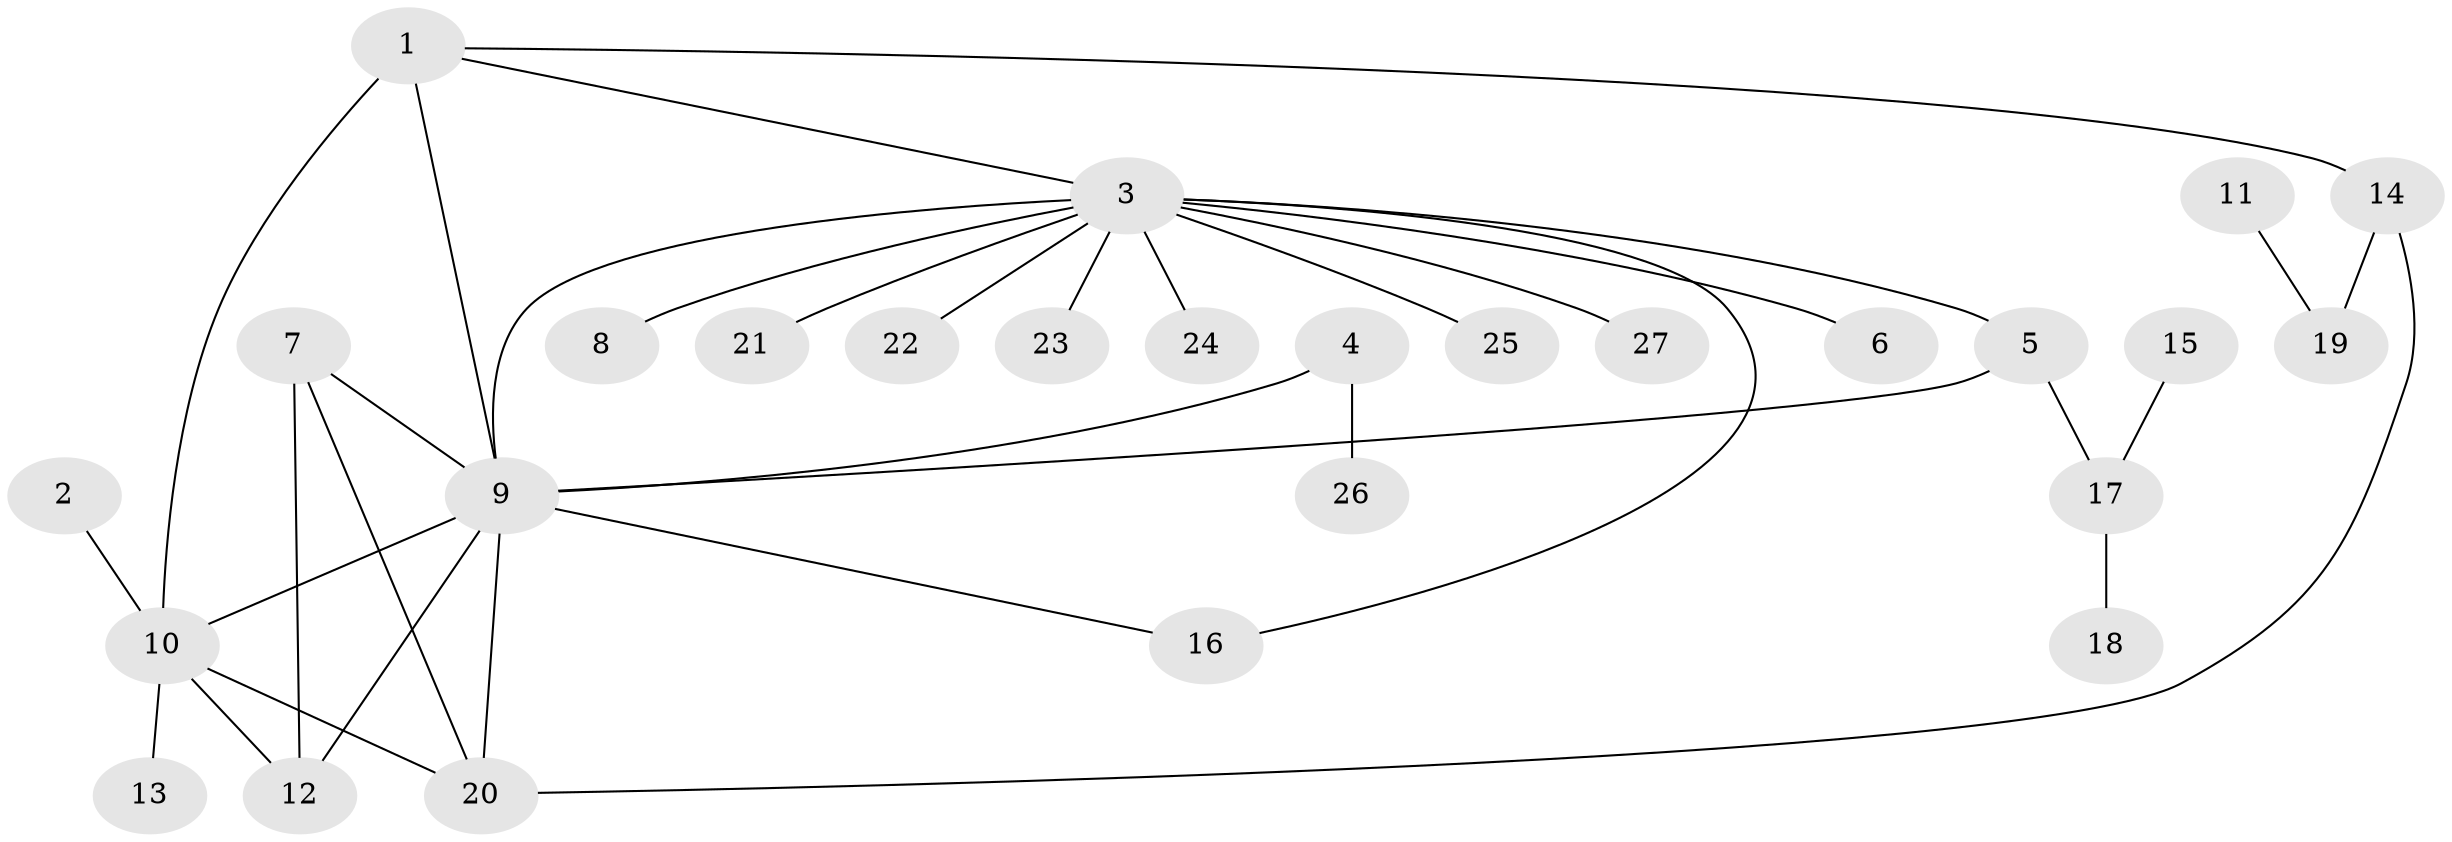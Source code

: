 // original degree distribution, {10: 0.018867924528301886, 4: 0.11320754716981132, 5: 0.03773584905660377, 8: 0.018867924528301886, 3: 0.03773584905660377, 14: 0.018867924528301886, 7: 0.018867924528301886, 1: 0.4716981132075472, 2: 0.2641509433962264}
// Generated by graph-tools (version 1.1) at 2025/02/03/09/25 03:02:40]
// undirected, 27 vertices, 35 edges
graph export_dot {
graph [start="1"]
  node [color=gray90,style=filled];
  1;
  2;
  3;
  4;
  5;
  6;
  7;
  8;
  9;
  10;
  11;
  12;
  13;
  14;
  15;
  16;
  17;
  18;
  19;
  20;
  21;
  22;
  23;
  24;
  25;
  26;
  27;
  1 -- 3 [weight=1.0];
  1 -- 9 [weight=2.0];
  1 -- 10 [weight=1.0];
  1 -- 14 [weight=1.0];
  2 -- 10 [weight=1.0];
  3 -- 5 [weight=1.0];
  3 -- 6 [weight=1.0];
  3 -- 8 [weight=1.0];
  3 -- 9 [weight=1.0];
  3 -- 16 [weight=1.0];
  3 -- 21 [weight=1.0];
  3 -- 22 [weight=1.0];
  3 -- 23 [weight=1.0];
  3 -- 24 [weight=1.0];
  3 -- 25 [weight=1.0];
  3 -- 27 [weight=1.0];
  4 -- 9 [weight=2.0];
  4 -- 26 [weight=1.0];
  5 -- 9 [weight=1.0];
  5 -- 17 [weight=1.0];
  7 -- 9 [weight=2.0];
  7 -- 12 [weight=1.0];
  7 -- 20 [weight=1.0];
  9 -- 10 [weight=2.0];
  9 -- 12 [weight=1.0];
  9 -- 16 [weight=1.0];
  9 -- 20 [weight=1.0];
  10 -- 12 [weight=1.0];
  10 -- 13 [weight=1.0];
  10 -- 20 [weight=1.0];
  11 -- 19 [weight=1.0];
  14 -- 19 [weight=1.0];
  14 -- 20 [weight=1.0];
  15 -- 17 [weight=1.0];
  17 -- 18 [weight=1.0];
}
